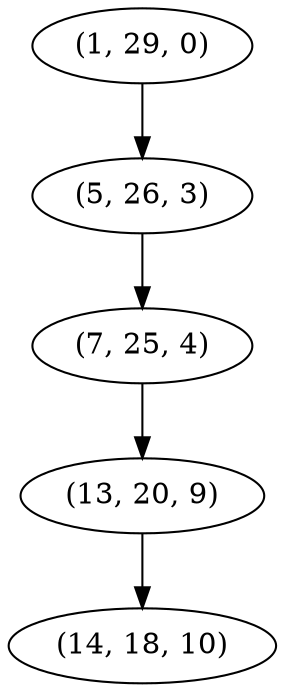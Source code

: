 digraph tree {
    "(1, 29, 0)";
    "(5, 26, 3)";
    "(7, 25, 4)";
    "(13, 20, 9)";
    "(14, 18, 10)";
    "(1, 29, 0)" -> "(5, 26, 3)";
    "(5, 26, 3)" -> "(7, 25, 4)";
    "(7, 25, 4)" -> "(13, 20, 9)";
    "(13, 20, 9)" -> "(14, 18, 10)";
}
